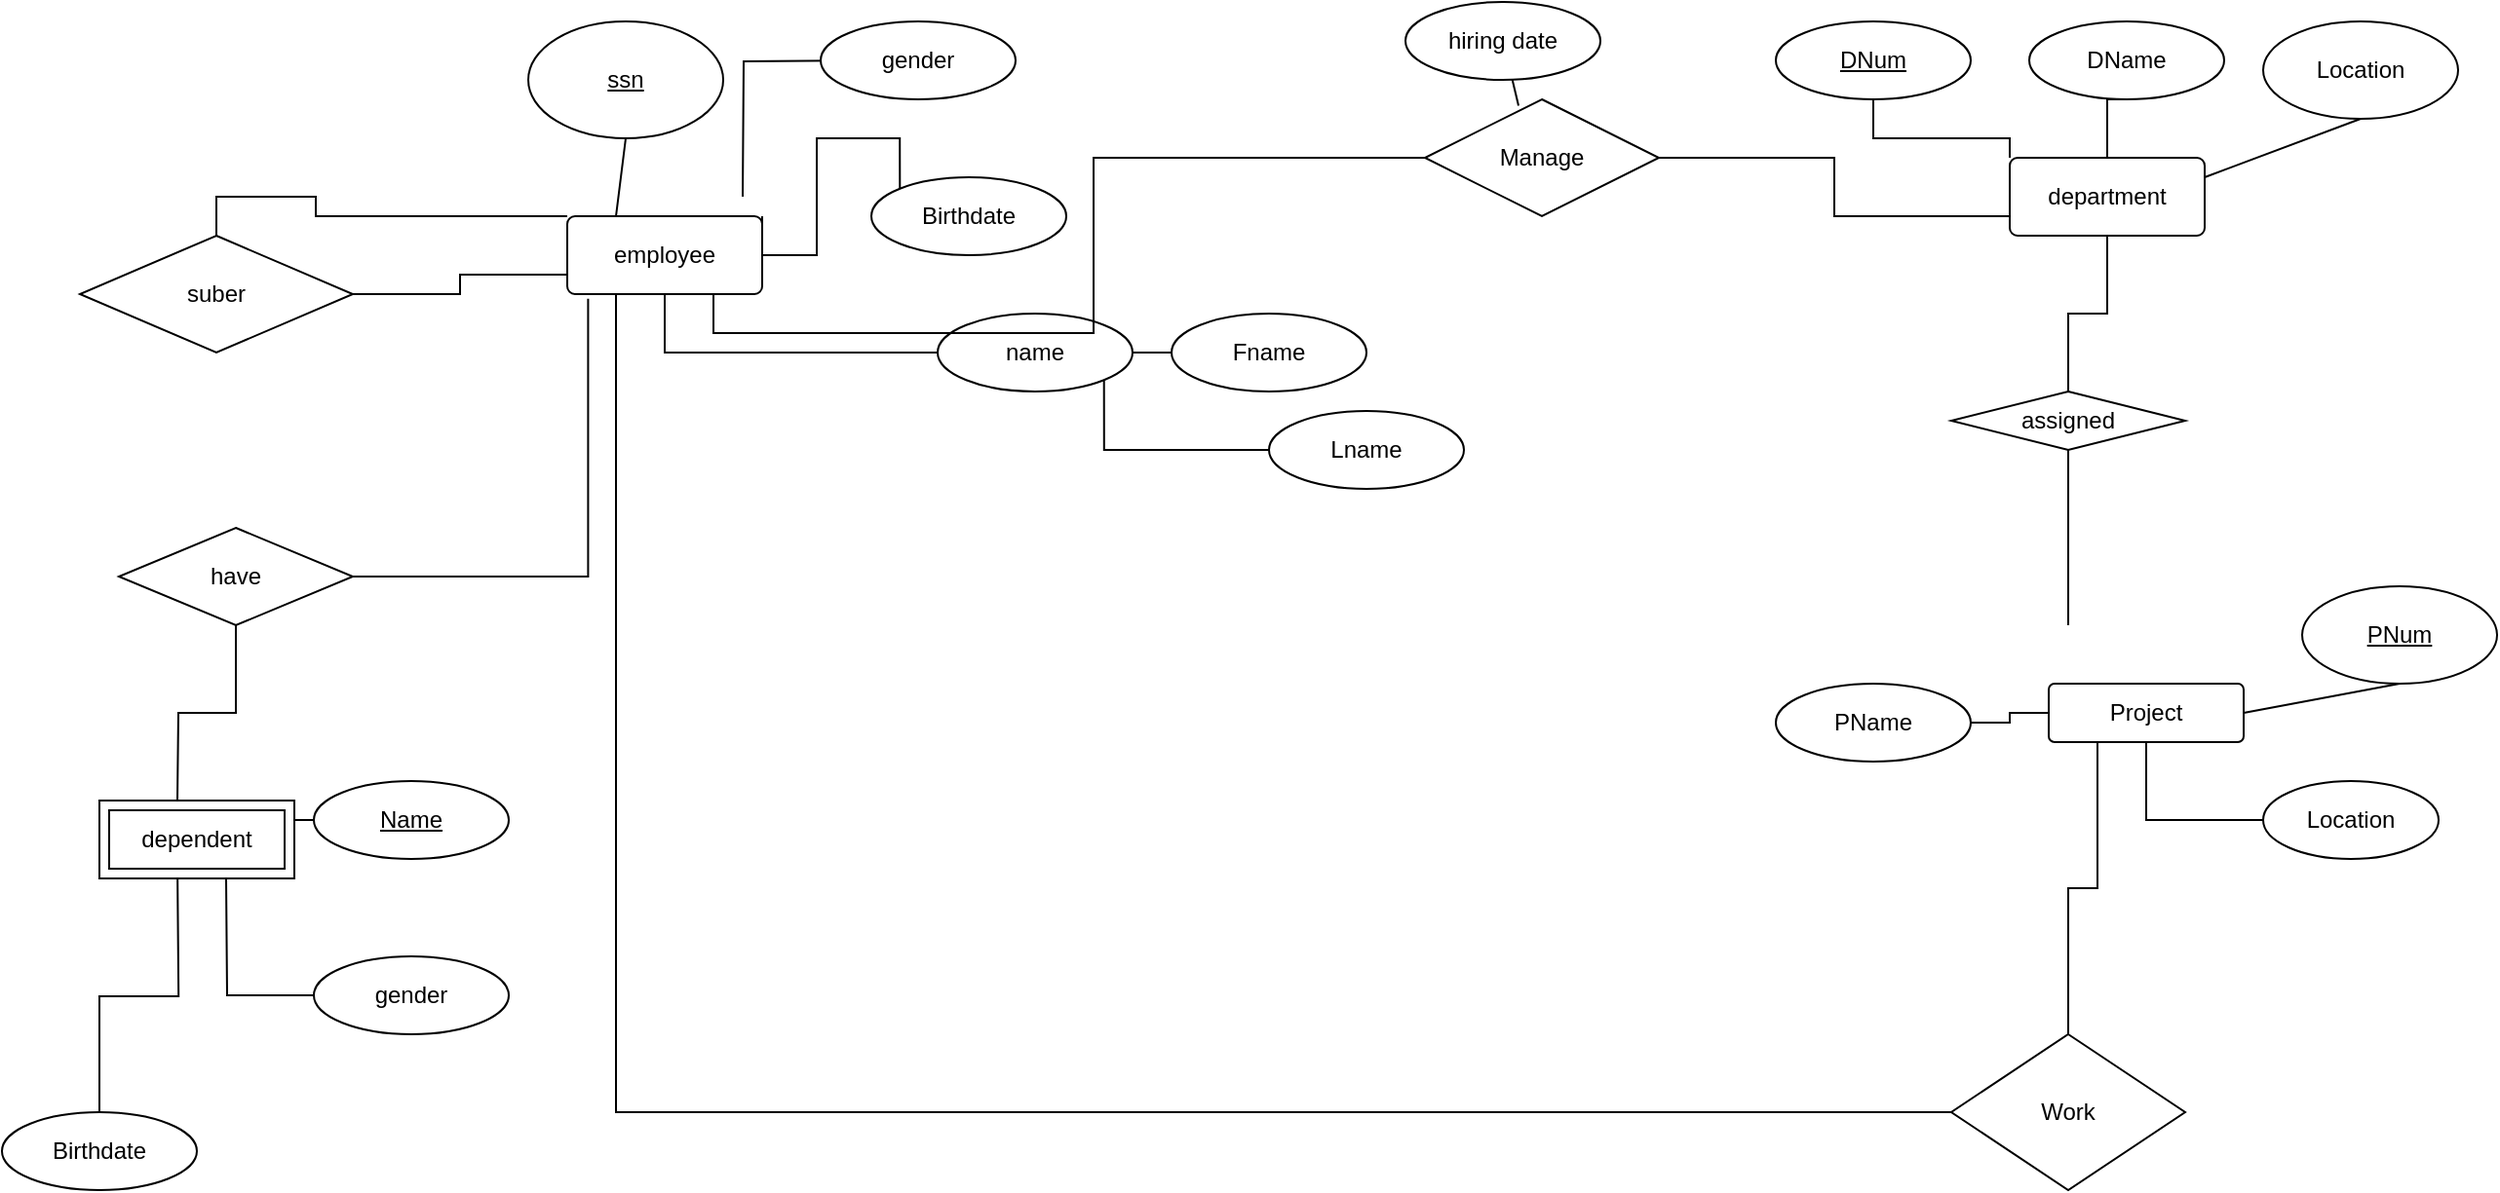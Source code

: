 <mxfile version="27.2.0">
  <diagram name="Page-1" id="qz-7e21R8A6uBmov8YC7">
    <mxGraphModel dx="2453" dy="2183" grid="1" gridSize="10" guides="1" tooltips="1" connect="1" arrows="1" fold="1" page="1" pageScale="1" pageWidth="850" pageHeight="1100" math="0" shadow="0">
      <root>
        <mxCell id="0" />
        <mxCell id="1" parent="0" />
        <mxCell id="6CZiNWrHYL1ybJMgH_nj-2" value="" style="ellipse;whiteSpace=wrap;html=1;strokeColor=none;" parent="1" vertex="1">
          <mxGeometry x="-160" y="-260" width="96" height="50" as="geometry" />
        </mxCell>
        <mxCell id="6CZiNWrHYL1ybJMgH_nj-18" value="employee" style="rounded=1;arcSize=10;whiteSpace=wrap;html=1;align=center;strokeColor=default;verticalAlign=middle;fontFamily=Helvetica;fontSize=12;fontColor=default;fillColor=default;" parent="1" vertex="1">
          <mxGeometry x="-220" y="-630" width="100" height="40" as="geometry" />
        </mxCell>
        <mxCell id="6CZiNWrHYL1ybJMgH_nj-20" style="rounded=0;orthogonalLoop=1;jettySize=auto;html=1;exitX=0.5;exitY=1;exitDx=0;exitDy=0;entryX=0.25;entryY=0;entryDx=0;entryDy=0;fontFamily=Helvetica;fontSize=12;fontColor=default;endArrow=none;endFill=0;" parent="1" source="6CZiNWrHYL1ybJMgH_nj-19" target="6CZiNWrHYL1ybJMgH_nj-18" edge="1">
          <mxGeometry relative="1" as="geometry" />
        </mxCell>
        <mxCell id="6CZiNWrHYL1ybJMgH_nj-19" value="ssn" style="ellipse;whiteSpace=wrap;html=1;align=center;strokeColor=default;verticalAlign=middle;fontFamily=Helvetica;fontSize=12;fontColor=default;fillColor=default;fontStyle=4" parent="1" vertex="1">
          <mxGeometry x="-240" y="-730" width="100" height="60" as="geometry" />
        </mxCell>
        <mxCell id="6CZiNWrHYL1ybJMgH_nj-28" style="rounded=0;orthogonalLoop=1;jettySize=auto;html=1;exitX=0;exitY=0.5;exitDx=0;exitDy=0;fontFamily=Helvetica;fontSize=12;fontColor=default;edgeStyle=orthogonalEdgeStyle;endArrow=none;endFill=0;" parent="1" edge="1">
          <mxGeometry relative="1" as="geometry">
            <mxPoint x="-130" y="-640" as="targetPoint" />
            <mxPoint x="-64" y="-710" as="sourcePoint" />
          </mxGeometry>
        </mxCell>
        <mxCell id="6CZiNWrHYL1ybJMgH_nj-21" value="gender" style="ellipse;whiteSpace=wrap;html=1;align=center;strokeColor=default;verticalAlign=middle;fontFamily=Helvetica;fontSize=12;fontColor=default;fillColor=default;" parent="1" vertex="1">
          <mxGeometry x="-90" y="-730" width="100" height="40" as="geometry" />
        </mxCell>
        <mxCell id="6CZiNWrHYL1ybJMgH_nj-30" style="edgeStyle=orthogonalEdgeStyle;rounded=0;orthogonalLoop=1;jettySize=auto;html=1;fontFamily=Helvetica;fontSize=12;fontColor=default;endArrow=none;endFill=0;entryX=1;entryY=1;entryDx=0;entryDy=0;exitX=0;exitY=0;exitDx=0;exitDy=0;" parent="1" source="6CZiNWrHYL1ybJMgH_nj-23" edge="1">
          <mxGeometry relative="1" as="geometry">
            <mxPoint x="-60" y="-660" as="sourcePoint" />
            <mxPoint x="-120" y="-630" as="targetPoint" />
            <Array as="points">
              <mxPoint x="-49" y="-670" />
              <mxPoint x="-92" y="-670" />
              <mxPoint x="-92" y="-610" />
              <mxPoint x="-120" y="-610" />
            </Array>
          </mxGeometry>
        </mxCell>
        <mxCell id="6CZiNWrHYL1ybJMgH_nj-23" value="Birthdate" style="ellipse;whiteSpace=wrap;html=1;align=center;strokeColor=default;verticalAlign=middle;fontFamily=Helvetica;fontSize=12;fontColor=default;fillColor=default;" parent="1" vertex="1">
          <mxGeometry x="-64" y="-650" width="100" height="40" as="geometry" />
        </mxCell>
        <mxCell id="6CZiNWrHYL1ybJMgH_nj-32" style="edgeStyle=orthogonalEdgeStyle;rounded=0;orthogonalLoop=1;jettySize=auto;html=1;fontFamily=Helvetica;fontSize=12;fontColor=default;endArrow=none;endFill=0;" parent="1" source="6CZiNWrHYL1ybJMgH_nj-25" target="6CZiNWrHYL1ybJMgH_nj-18" edge="1">
          <mxGeometry relative="1" as="geometry" />
        </mxCell>
        <mxCell id="6CZiNWrHYL1ybJMgH_nj-25" value="name" style="ellipse;whiteSpace=wrap;html=1;align=center;strokeColor=default;verticalAlign=middle;fontFamily=Helvetica;fontSize=12;fontColor=default;fillColor=default;" parent="1" vertex="1">
          <mxGeometry x="-30" y="-580" width="100" height="40" as="geometry" />
        </mxCell>
        <mxCell id="6CZiNWrHYL1ybJMgH_nj-36" style="edgeStyle=orthogonalEdgeStyle;rounded=0;orthogonalLoop=1;jettySize=auto;html=1;entryX=1;entryY=0.5;entryDx=0;entryDy=0;fontFamily=Helvetica;fontSize=12;fontColor=default;endArrow=none;endFill=0;" parent="1" source="6CZiNWrHYL1ybJMgH_nj-33" target="6CZiNWrHYL1ybJMgH_nj-25" edge="1">
          <mxGeometry relative="1" as="geometry" />
        </mxCell>
        <mxCell id="6CZiNWrHYL1ybJMgH_nj-33" value="Fname" style="ellipse;whiteSpace=wrap;html=1;align=center;strokeColor=default;verticalAlign=middle;fontFamily=Helvetica;fontSize=12;fontColor=default;fillColor=default;" parent="1" vertex="1">
          <mxGeometry x="90" y="-580" width="100" height="40" as="geometry" />
        </mxCell>
        <mxCell id="6CZiNWrHYL1ybJMgH_nj-35" style="edgeStyle=orthogonalEdgeStyle;rounded=0;orthogonalLoop=1;jettySize=auto;html=1;entryX=1;entryY=1;entryDx=0;entryDy=0;fontFamily=Helvetica;fontSize=12;fontColor=default;endArrow=none;endFill=0;" parent="1" source="6CZiNWrHYL1ybJMgH_nj-34" target="6CZiNWrHYL1ybJMgH_nj-25" edge="1">
          <mxGeometry relative="1" as="geometry" />
        </mxCell>
        <mxCell id="6CZiNWrHYL1ybJMgH_nj-34" value="Lname" style="ellipse;whiteSpace=wrap;html=1;align=center;strokeColor=default;verticalAlign=middle;fontFamily=Helvetica;fontSize=12;fontColor=default;fillColor=default;" parent="1" vertex="1">
          <mxGeometry x="140" y="-530" width="100" height="40" as="geometry" />
        </mxCell>
        <mxCell id="6CZiNWrHYL1ybJMgH_nj-48" style="rounded=0;orthogonalLoop=1;jettySize=auto;html=1;exitX=1;exitY=0.25;exitDx=0;exitDy=0;entryX=0.5;entryY=1;entryDx=0;entryDy=0;fontFamily=Helvetica;fontSize=12;fontColor=default;endArrow=none;endFill=0;" parent="1" source="6CZiNWrHYL1ybJMgH_nj-38" target="6CZiNWrHYL1ybJMgH_nj-41" edge="1">
          <mxGeometry relative="1" as="geometry" />
        </mxCell>
        <mxCell id="6CZiNWrHYL1ybJMgH_nj-38" value="department" style="rounded=1;arcSize=10;whiteSpace=wrap;html=1;align=center;strokeColor=default;verticalAlign=middle;fontFamily=Helvetica;fontSize=12;fontColor=default;fillColor=default;" parent="1" vertex="1">
          <mxGeometry x="520" y="-660" width="100" height="40" as="geometry" />
        </mxCell>
        <mxCell id="6CZiNWrHYL1ybJMgH_nj-41" value="Location" style="ellipse;whiteSpace=wrap;html=1;align=center;strokeColor=default;verticalAlign=middle;fontFamily=Helvetica;fontSize=12;fontColor=default;fillColor=default;" parent="1" vertex="1">
          <mxGeometry x="650" y="-730" width="100" height="50" as="geometry" />
        </mxCell>
        <mxCell id="6CZiNWrHYL1ybJMgH_nj-47" style="edgeStyle=orthogonalEdgeStyle;rounded=0;orthogonalLoop=1;jettySize=auto;html=1;exitX=0.5;exitY=1;exitDx=0;exitDy=0;entryX=0.5;entryY=0;entryDx=0;entryDy=0;fontFamily=Helvetica;fontSize=12;fontColor=default;endArrow=none;endFill=0;" parent="1" source="6CZiNWrHYL1ybJMgH_nj-42" target="6CZiNWrHYL1ybJMgH_nj-38" edge="1">
          <mxGeometry relative="1" as="geometry" />
        </mxCell>
        <mxCell id="6CZiNWrHYL1ybJMgH_nj-42" value="DName" style="ellipse;whiteSpace=wrap;html=1;align=center;strokeColor=default;verticalAlign=middle;fontFamily=Helvetica;fontSize=12;fontColor=default;fillColor=default;" parent="1" vertex="1">
          <mxGeometry x="530" y="-730" width="100" height="40" as="geometry" />
        </mxCell>
        <mxCell id="6CZiNWrHYL1ybJMgH_nj-43" value="PNum" style="ellipse;whiteSpace=wrap;html=1;align=center;strokeColor=default;verticalAlign=middle;fontFamily=Helvetica;fontSize=12;fontColor=default;fillColor=default;fontStyle=4" parent="1" vertex="1">
          <mxGeometry x="670" y="-440" width="100" height="50" as="geometry" />
        </mxCell>
        <mxCell id="6CZiNWrHYL1ybJMgH_nj-51" style="edgeStyle=orthogonalEdgeStyle;rounded=0;orthogonalLoop=1;jettySize=auto;html=1;exitX=1;exitY=0.5;exitDx=0;exitDy=0;entryX=0;entryY=0.5;entryDx=0;entryDy=0;fontFamily=Helvetica;fontSize=12;fontColor=default;endArrow=none;endFill=0;" parent="1" source="6CZiNWrHYL1ybJMgH_nj-44" target="6CZiNWrHYL1ybJMgH_nj-49" edge="1">
          <mxGeometry relative="1" as="geometry" />
        </mxCell>
        <mxCell id="6CZiNWrHYL1ybJMgH_nj-44" value="PName" style="ellipse;whiteSpace=wrap;html=1;align=center;strokeColor=default;verticalAlign=middle;fontFamily=Helvetica;fontSize=12;fontColor=default;fillColor=default;" parent="1" vertex="1">
          <mxGeometry x="400" y="-390" width="100" height="40" as="geometry" />
        </mxCell>
        <mxCell id="6CZiNWrHYL1ybJMgH_nj-46" style="edgeStyle=orthogonalEdgeStyle;rounded=0;orthogonalLoop=1;jettySize=auto;html=1;exitX=0.5;exitY=1;exitDx=0;exitDy=0;entryX=0;entryY=0;entryDx=0;entryDy=0;fontFamily=Helvetica;fontSize=12;fontColor=default;endArrow=none;endFill=0;" parent="1" source="6CZiNWrHYL1ybJMgH_nj-45" target="6CZiNWrHYL1ybJMgH_nj-38" edge="1">
          <mxGeometry relative="1" as="geometry" />
        </mxCell>
        <mxCell id="6CZiNWrHYL1ybJMgH_nj-45" value="DNum" style="ellipse;whiteSpace=wrap;html=1;align=center;strokeColor=default;verticalAlign=middle;fontFamily=Helvetica;fontSize=12;fontColor=default;fillColor=default;fontStyle=4" parent="1" vertex="1">
          <mxGeometry x="400" y="-730" width="100" height="40" as="geometry" />
        </mxCell>
        <mxCell id="6CZiNWrHYL1ybJMgH_nj-52" style="rounded=0;orthogonalLoop=1;jettySize=auto;html=1;exitX=1;exitY=0.5;exitDx=0;exitDy=0;entryX=0.5;entryY=1;entryDx=0;entryDy=0;fontFamily=Helvetica;fontSize=12;fontColor=default;endArrow=none;endFill=0;" parent="1" source="6CZiNWrHYL1ybJMgH_nj-49" target="6CZiNWrHYL1ybJMgH_nj-43" edge="1">
          <mxGeometry relative="1" as="geometry" />
        </mxCell>
        <mxCell id="6CZiNWrHYL1ybJMgH_nj-49" value="Project" style="rounded=1;arcSize=10;whiteSpace=wrap;html=1;align=center;strokeColor=default;verticalAlign=middle;fontFamily=Helvetica;fontSize=12;fontColor=default;fillColor=default;" parent="1" vertex="1">
          <mxGeometry x="540" y="-390" width="100" height="30" as="geometry" />
        </mxCell>
        <mxCell id="6CZiNWrHYL1ybJMgH_nj-54" style="edgeStyle=orthogonalEdgeStyle;rounded=0;orthogonalLoop=1;jettySize=auto;html=1;exitX=0;exitY=0.5;exitDx=0;exitDy=0;entryX=0.5;entryY=1;entryDx=0;entryDy=0;fontFamily=Helvetica;fontSize=12;fontColor=default;endArrow=none;endFill=0;" parent="1" source="6CZiNWrHYL1ybJMgH_nj-50" target="6CZiNWrHYL1ybJMgH_nj-49" edge="1">
          <mxGeometry relative="1" as="geometry" />
        </mxCell>
        <mxCell id="6CZiNWrHYL1ybJMgH_nj-50" value="Location" style="ellipse;whiteSpace=wrap;html=1;align=center;strokeColor=default;verticalAlign=middle;fontFamily=Helvetica;fontSize=12;fontColor=default;fillColor=default;" parent="1" vertex="1">
          <mxGeometry x="650" y="-340" width="90" height="40" as="geometry" />
        </mxCell>
        <mxCell id="lmQiB08jAkOfKc20aPpK-6" style="edgeStyle=orthogonalEdgeStyle;rounded=0;orthogonalLoop=1;jettySize=auto;html=1;entryX=0;entryY=0.75;entryDx=0;entryDy=0;endArrow=none;endFill=0;" edge="1" parent="1" source="6CZiNWrHYL1ybJMgH_nj-57" target="6CZiNWrHYL1ybJMgH_nj-38">
          <mxGeometry relative="1" as="geometry" />
        </mxCell>
        <mxCell id="lmQiB08jAkOfKc20aPpK-7" style="edgeStyle=orthogonalEdgeStyle;rounded=0;orthogonalLoop=1;jettySize=auto;html=1;exitX=0;exitY=0.5;exitDx=0;exitDy=0;entryX=0.75;entryY=1;entryDx=0;entryDy=0;endArrow=none;endFill=0;" edge="1" parent="1" source="6CZiNWrHYL1ybJMgH_nj-57" target="6CZiNWrHYL1ybJMgH_nj-18">
          <mxGeometry relative="1" as="geometry">
            <mxPoint x="70" y="-610" as="targetPoint" />
          </mxGeometry>
        </mxCell>
        <mxCell id="6CZiNWrHYL1ybJMgH_nj-57" value="Manage" style="shape=rhombus;perimeter=rhombusPerimeter;whiteSpace=wrap;html=1;align=center;strokeColor=default;verticalAlign=middle;fontFamily=Helvetica;fontSize=12;fontColor=default;fillColor=default;" parent="1" vertex="1">
          <mxGeometry x="220" y="-690" width="120" height="60" as="geometry" />
        </mxCell>
        <mxCell id="lmQiB08jAkOfKc20aPpK-11" style="edgeStyle=orthogonalEdgeStyle;rounded=0;orthogonalLoop=1;jettySize=auto;html=1;exitX=0;exitY=0.5;exitDx=0;exitDy=0;entryX=0.25;entryY=1;entryDx=0;entryDy=0;endArrow=none;endFill=0;" edge="1" parent="1" source="6CZiNWrHYL1ybJMgH_nj-58" target="6CZiNWrHYL1ybJMgH_nj-18">
          <mxGeometry relative="1" as="geometry">
            <mxPoint x="-210" y="-530" as="targetPoint" />
          </mxGeometry>
        </mxCell>
        <mxCell id="lmQiB08jAkOfKc20aPpK-21" style="edgeStyle=orthogonalEdgeStyle;rounded=0;orthogonalLoop=1;jettySize=auto;html=1;entryX=0.25;entryY=1;entryDx=0;entryDy=0;endArrow=none;endFill=0;" edge="1" parent="1" source="6CZiNWrHYL1ybJMgH_nj-58" target="6CZiNWrHYL1ybJMgH_nj-49">
          <mxGeometry relative="1" as="geometry" />
        </mxCell>
        <mxCell id="6CZiNWrHYL1ybJMgH_nj-58" value="Work" style="shape=rhombus;perimeter=rhombusPerimeter;whiteSpace=wrap;html=1;align=center;strokeColor=default;verticalAlign=middle;fontFamily=Helvetica;fontSize=12;fontColor=default;fillColor=default;" parent="1" vertex="1">
          <mxGeometry x="490" y="-210" width="120" height="80" as="geometry" />
        </mxCell>
        <mxCell id="6CZiNWrHYL1ybJMgH_nj-69" style="edgeStyle=orthogonalEdgeStyle;rounded=0;orthogonalLoop=1;jettySize=auto;html=1;entryX=0.5;entryY=0;entryDx=0;entryDy=0;fontFamily=Helvetica;fontSize=12;fontColor=default;endArrow=none;endFill=0;" parent="1" target="6CZiNWrHYL1ybJMgH_nj-67" edge="1">
          <mxGeometry relative="1" as="geometry">
            <mxPoint x="-419.923" y="-290" as="sourcePoint" />
          </mxGeometry>
        </mxCell>
        <mxCell id="6CZiNWrHYL1ybJMgH_nj-71" style="edgeStyle=orthogonalEdgeStyle;rounded=0;orthogonalLoop=1;jettySize=auto;html=1;exitX=0;exitY=0.5;exitDx=0;exitDy=0;entryX=1;entryY=0.5;entryDx=0;entryDy=0;fontFamily=Helvetica;fontSize=12;fontColor=default;endArrow=none;endFill=0;" parent="1" source="6CZiNWrHYL1ybJMgH_nj-65" edge="1">
          <mxGeometry relative="1" as="geometry">
            <mxPoint x="-370" y="-310" as="targetPoint" />
          </mxGeometry>
        </mxCell>
        <mxCell id="6CZiNWrHYL1ybJMgH_nj-65" value="Name" style="ellipse;whiteSpace=wrap;html=1;align=center;strokeColor=default;verticalAlign=middle;fontFamily=Helvetica;fontSize=12;fontColor=default;fillColor=default;fontStyle=4" parent="1" vertex="1">
          <mxGeometry x="-350" y="-340" width="100" height="40" as="geometry" />
        </mxCell>
        <mxCell id="6CZiNWrHYL1ybJMgH_nj-70" style="edgeStyle=orthogonalEdgeStyle;rounded=0;orthogonalLoop=1;jettySize=auto;html=1;entryX=0.75;entryY=1;entryDx=0;entryDy=0;fontFamily=Helvetica;fontSize=12;fontColor=default;endArrow=none;endFill=0;" parent="1" source="6CZiNWrHYL1ybJMgH_nj-66" edge="1">
          <mxGeometry relative="1" as="geometry">
            <mxPoint x="-395" y="-290" as="targetPoint" />
          </mxGeometry>
        </mxCell>
        <mxCell id="6CZiNWrHYL1ybJMgH_nj-66" value="gender" style="ellipse;whiteSpace=wrap;html=1;align=center;strokeColor=default;verticalAlign=middle;fontFamily=Helvetica;fontSize=12;fontColor=default;fillColor=default;" parent="1" vertex="1">
          <mxGeometry x="-350" y="-250" width="100" height="40" as="geometry" />
        </mxCell>
        <mxCell id="6CZiNWrHYL1ybJMgH_nj-67" value="Birthdate" style="ellipse;whiteSpace=wrap;html=1;align=center;strokeColor=default;verticalAlign=middle;fontFamily=Helvetica;fontSize=12;fontColor=default;fillColor=default;" parent="1" vertex="1">
          <mxGeometry x="-510" y="-170" width="100" height="40" as="geometry" />
        </mxCell>
        <mxCell id="6CZiNWrHYL1ybJMgH_nj-72" value="hiring date" style="ellipse;whiteSpace=wrap;html=1;align=center;strokeColor=default;verticalAlign=middle;fontFamily=Helvetica;fontSize=12;fontColor=default;fillColor=default;" parent="1" vertex="1">
          <mxGeometry x="210" y="-740" width="100" height="40" as="geometry" />
        </mxCell>
        <mxCell id="6CZiNWrHYL1ybJMgH_nj-73" style="rounded=0;orthogonalLoop=1;jettySize=auto;html=1;entryX=0.4;entryY=0.054;entryDx=0;entryDy=0;entryPerimeter=0;fontFamily=Helvetica;fontSize=12;fontColor=default;endArrow=none;endFill=0;" parent="1" source="6CZiNWrHYL1ybJMgH_nj-72" target="6CZiNWrHYL1ybJMgH_nj-57" edge="1">
          <mxGeometry relative="1" as="geometry" />
        </mxCell>
        <mxCell id="lmQiB08jAkOfKc20aPpK-2" style="edgeStyle=orthogonalEdgeStyle;rounded=0;orthogonalLoop=1;jettySize=auto;html=1;entryX=0;entryY=0.75;entryDx=0;entryDy=0;endArrow=none;endFill=0;" edge="1" parent="1" source="lmQiB08jAkOfKc20aPpK-1" target="6CZiNWrHYL1ybJMgH_nj-18">
          <mxGeometry relative="1" as="geometry" />
        </mxCell>
        <mxCell id="lmQiB08jAkOfKc20aPpK-5" style="edgeStyle=orthogonalEdgeStyle;rounded=0;orthogonalLoop=1;jettySize=auto;html=1;entryX=0;entryY=0;entryDx=0;entryDy=0;endArrow=none;endFill=0;" edge="1" parent="1" source="lmQiB08jAkOfKc20aPpK-1" target="6CZiNWrHYL1ybJMgH_nj-18">
          <mxGeometry relative="1" as="geometry">
            <mxPoint x="-350" y="-650" as="targetPoint" />
            <Array as="points">
              <mxPoint x="-400" y="-640" />
              <mxPoint x="-349" y="-640" />
              <mxPoint x="-349" y="-630" />
            </Array>
          </mxGeometry>
        </mxCell>
        <mxCell id="lmQiB08jAkOfKc20aPpK-1" value="suber" style="shape=rhombus;perimeter=rhombusPerimeter;whiteSpace=wrap;html=1;align=center;" vertex="1" parent="1">
          <mxGeometry x="-470" y="-620" width="140" height="60" as="geometry" />
        </mxCell>
        <mxCell id="lmQiB08jAkOfKc20aPpK-16" style="edgeStyle=orthogonalEdgeStyle;rounded=0;orthogonalLoop=1;jettySize=auto;html=1;exitX=0.5;exitY=1;exitDx=0;exitDy=0;entryX=0.5;entryY=0;entryDx=0;entryDy=0;endArrow=none;endFill=0;" edge="1" parent="1" source="lmQiB08jAkOfKc20aPpK-15">
          <mxGeometry relative="1" as="geometry">
            <mxPoint x="-420" y="-330" as="targetPoint" />
          </mxGeometry>
        </mxCell>
        <mxCell id="lmQiB08jAkOfKc20aPpK-15" value="have" style="shape=rhombus;perimeter=rhombusPerimeter;whiteSpace=wrap;html=1;align=center;" vertex="1" parent="1">
          <mxGeometry x="-450" y="-470" width="120" height="50" as="geometry" />
        </mxCell>
        <mxCell id="lmQiB08jAkOfKc20aPpK-17" style="edgeStyle=orthogonalEdgeStyle;rounded=0;orthogonalLoop=1;jettySize=auto;html=1;entryX=0.107;entryY=1.06;entryDx=0;entryDy=0;entryPerimeter=0;endArrow=none;endFill=0;" edge="1" parent="1" source="lmQiB08jAkOfKc20aPpK-15" target="6CZiNWrHYL1ybJMgH_nj-18">
          <mxGeometry relative="1" as="geometry" />
        </mxCell>
        <mxCell id="lmQiB08jAkOfKc20aPpK-19" style="edgeStyle=orthogonalEdgeStyle;rounded=0;orthogonalLoop=1;jettySize=auto;html=1;endArrow=none;endFill=0;" edge="1" parent="1" source="lmQiB08jAkOfKc20aPpK-18" target="6CZiNWrHYL1ybJMgH_nj-38">
          <mxGeometry relative="1" as="geometry" />
        </mxCell>
        <mxCell id="lmQiB08jAkOfKc20aPpK-20" style="edgeStyle=orthogonalEdgeStyle;rounded=0;orthogonalLoop=1;jettySize=auto;html=1;endArrow=none;endFill=0;" edge="1" parent="1">
          <mxGeometry relative="1" as="geometry">
            <mxPoint x="550" y="-420" as="targetPoint" />
            <mxPoint x="550" y="-490" as="sourcePoint" />
            <Array as="points">
              <mxPoint x="550" y="-520" />
              <mxPoint x="550" y="-520" />
            </Array>
          </mxGeometry>
        </mxCell>
        <mxCell id="lmQiB08jAkOfKc20aPpK-18" value="assigned" style="shape=rhombus;perimeter=rhombusPerimeter;whiteSpace=wrap;html=1;align=center;" vertex="1" parent="1">
          <mxGeometry x="490" y="-540" width="120" height="30" as="geometry" />
        </mxCell>
        <mxCell id="lmQiB08jAkOfKc20aPpK-22" value="dependent" style="shape=ext;margin=3;double=1;whiteSpace=wrap;html=1;align=center;" vertex="1" parent="1">
          <mxGeometry x="-460" y="-330" width="100" height="40" as="geometry" />
        </mxCell>
      </root>
    </mxGraphModel>
  </diagram>
</mxfile>
